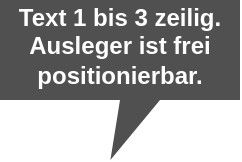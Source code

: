 <mxfile version="14.6.13" type="device"><diagram id="8Nbna2-ZPc-cPWR-PcT1" name="Seite-1"><mxGraphModel dx="1086" dy="2135" grid="1" gridSize="10" guides="1" tooltips="1" connect="1" arrows="1" fold="1" page="1" pageScale="1" pageWidth="827" pageHeight="1169" math="0" shadow="0"><root><mxCell id="0"/><mxCell id="1" parent="0"/><mxCell id="bH4A87UW48Hc7aYBkcps-1" value="" style="group" vertex="1" connectable="0" parent="1"><mxGeometry x="40" y="-1120" width="120" height="80" as="geometry"/></mxCell><mxCell id="bH4A87UW48Hc7aYBkcps-2" value="" style="shape=callout;whiteSpace=wrap;html=1;perimeter=calloutPerimeter;fontSize=12;fontColor=#000000;position2=0.46;strokeColor=none;fillColor=#505050;" vertex="1" parent="bH4A87UW48Hc7aYBkcps-1"><mxGeometry width="120" height="80" as="geometry"/></mxCell><mxCell id="bH4A87UW48Hc7aYBkcps-3" value="Text 1 bis 3 zeilig. Ausleger ist frei positionierbar." style="text;html=1;strokeColor=none;fillColor=none;align=center;verticalAlign=middle;whiteSpace=wrap;rounded=0;fontColor=#FFFFFF;fontStyle=1;fontSize=12;" vertex="1" parent="bH4A87UW48Hc7aYBkcps-1"><mxGeometry x="5" y="8" width="110" height="30" as="geometry"/></mxCell></root></mxGraphModel></diagram></mxfile>